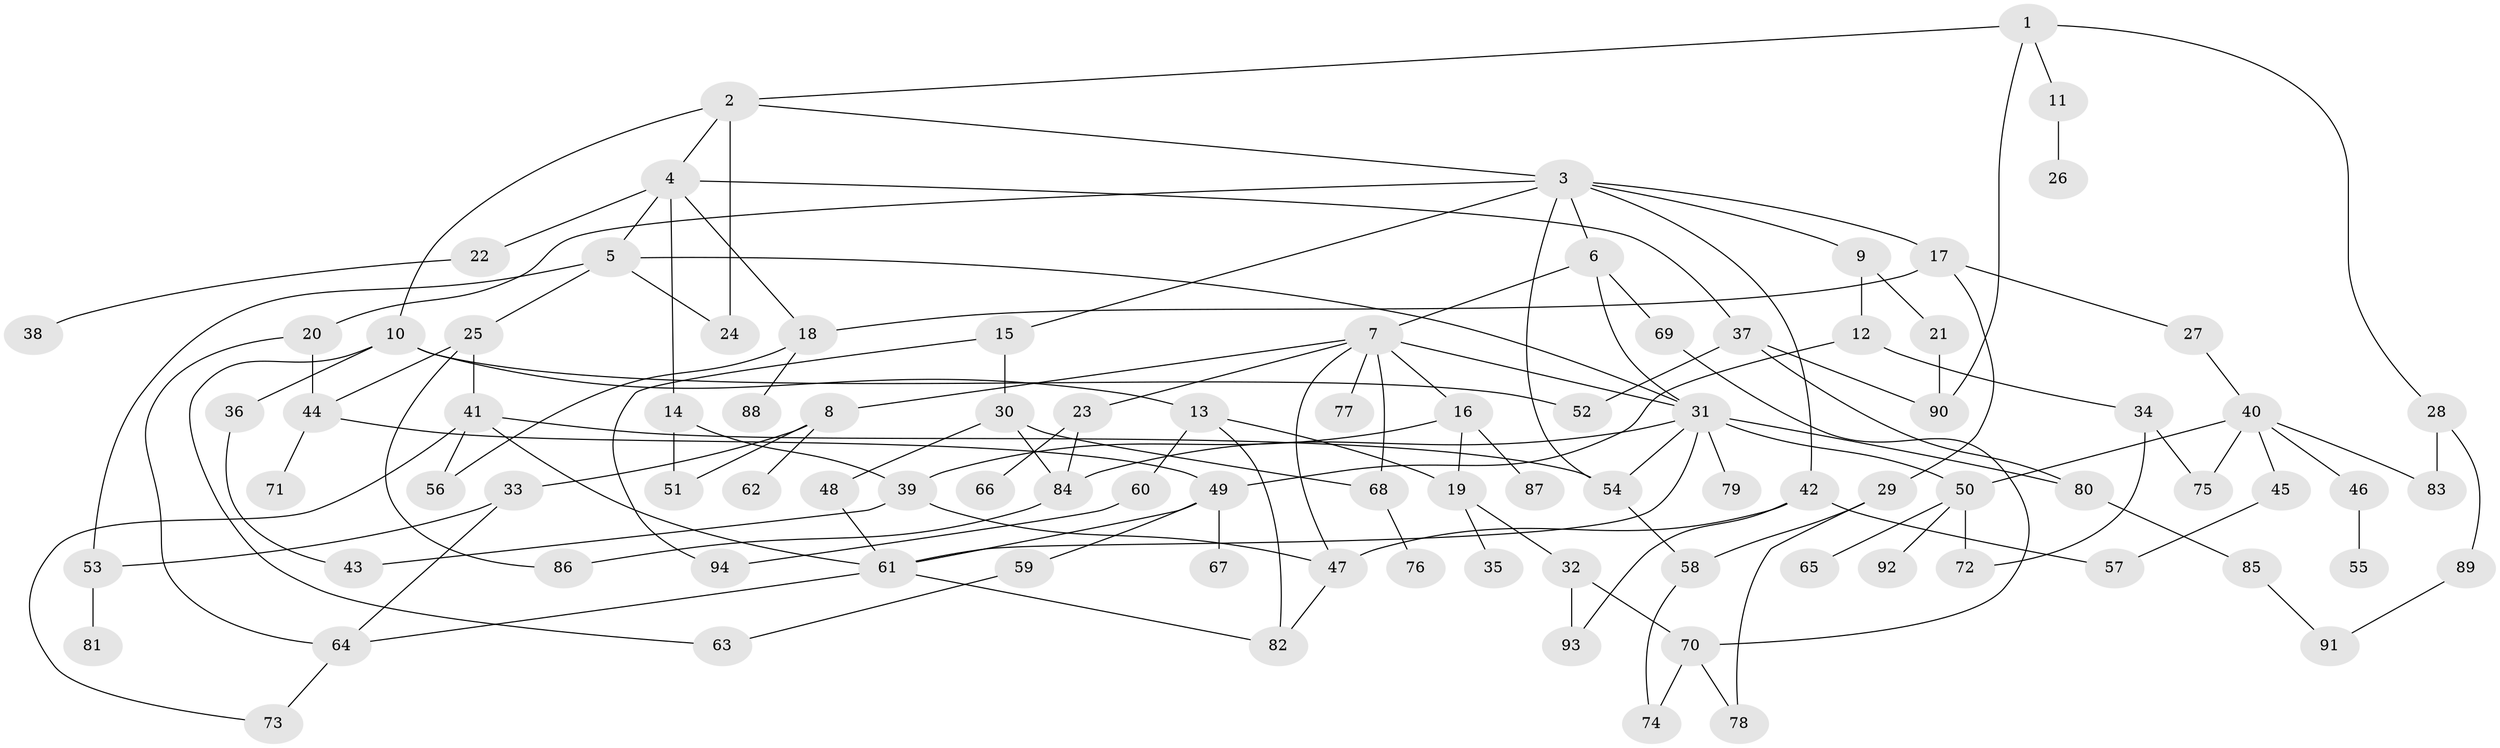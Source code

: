// Generated by graph-tools (version 1.1) at 2025/42/03/09/25 04:42:36]
// undirected, 94 vertices, 138 edges
graph export_dot {
graph [start="1"]
  node [color=gray90,style=filled];
  1;
  2;
  3;
  4;
  5;
  6;
  7;
  8;
  9;
  10;
  11;
  12;
  13;
  14;
  15;
  16;
  17;
  18;
  19;
  20;
  21;
  22;
  23;
  24;
  25;
  26;
  27;
  28;
  29;
  30;
  31;
  32;
  33;
  34;
  35;
  36;
  37;
  38;
  39;
  40;
  41;
  42;
  43;
  44;
  45;
  46;
  47;
  48;
  49;
  50;
  51;
  52;
  53;
  54;
  55;
  56;
  57;
  58;
  59;
  60;
  61;
  62;
  63;
  64;
  65;
  66;
  67;
  68;
  69;
  70;
  71;
  72;
  73;
  74;
  75;
  76;
  77;
  78;
  79;
  80;
  81;
  82;
  83;
  84;
  85;
  86;
  87;
  88;
  89;
  90;
  91;
  92;
  93;
  94;
  1 -- 2;
  1 -- 11;
  1 -- 28;
  1 -- 90;
  2 -- 3;
  2 -- 4;
  2 -- 10;
  2 -- 24;
  3 -- 6;
  3 -- 9;
  3 -- 15;
  3 -- 17;
  3 -- 20;
  3 -- 42;
  3 -- 54;
  4 -- 5;
  4 -- 14;
  4 -- 18;
  4 -- 22;
  4 -- 37;
  5 -- 25;
  5 -- 31;
  5 -- 24;
  5 -- 53;
  6 -- 7;
  6 -- 69;
  6 -- 31;
  7 -- 8;
  7 -- 16;
  7 -- 23;
  7 -- 47;
  7 -- 77;
  7 -- 68;
  7 -- 31;
  8 -- 33;
  8 -- 62;
  8 -- 51;
  9 -- 12;
  9 -- 21;
  10 -- 13;
  10 -- 36;
  10 -- 63;
  10 -- 52;
  11 -- 26;
  12 -- 34;
  12 -- 49;
  13 -- 60;
  13 -- 82;
  13 -- 19;
  14 -- 39;
  14 -- 51;
  15 -- 30;
  15 -- 94;
  16 -- 19;
  16 -- 87;
  16 -- 39;
  17 -- 27;
  17 -- 29;
  17 -- 18;
  18 -- 56;
  18 -- 88;
  19 -- 32;
  19 -- 35;
  20 -- 44;
  20 -- 64;
  21 -- 90;
  22 -- 38;
  23 -- 66;
  23 -- 84;
  25 -- 41;
  25 -- 86;
  25 -- 44;
  27 -- 40;
  28 -- 83;
  28 -- 89;
  29 -- 78;
  29 -- 58;
  30 -- 48;
  30 -- 68;
  30 -- 84;
  31 -- 79;
  31 -- 80;
  31 -- 84;
  31 -- 54;
  31 -- 50;
  31 -- 61;
  32 -- 70;
  32 -- 93;
  33 -- 53;
  33 -- 64;
  34 -- 72;
  34 -- 75;
  36 -- 43;
  37 -- 52;
  37 -- 80;
  37 -- 90;
  39 -- 43;
  39 -- 47;
  40 -- 45;
  40 -- 46;
  40 -- 50;
  40 -- 83;
  40 -- 75;
  41 -- 54;
  41 -- 61;
  41 -- 73;
  41 -- 56;
  42 -- 47;
  42 -- 93;
  42 -- 57;
  44 -- 49;
  44 -- 71;
  45 -- 57;
  46 -- 55;
  47 -- 82;
  48 -- 61;
  49 -- 59;
  49 -- 67;
  49 -- 61;
  50 -- 65;
  50 -- 92;
  50 -- 72;
  53 -- 81;
  54 -- 58;
  58 -- 74;
  59 -- 63;
  60 -- 94;
  61 -- 64;
  61 -- 82;
  64 -- 73;
  68 -- 76;
  69 -- 70;
  70 -- 74;
  70 -- 78;
  80 -- 85;
  84 -- 86;
  85 -- 91;
  89 -- 91;
}
